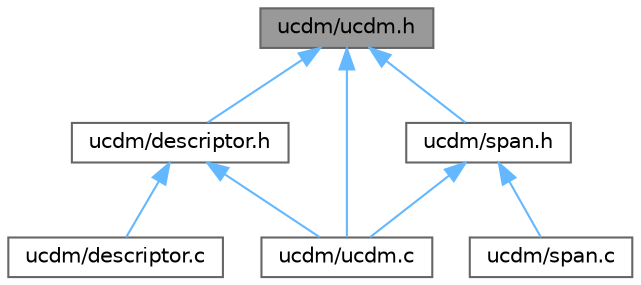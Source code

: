 digraph "ucdm/ucdm.h"
{
 // INTERACTIVE_SVG=YES
 // LATEX_PDF_SIZE
  bgcolor="transparent";
  edge [fontname=Helvetica,fontsize=10,labelfontname=Helvetica,labelfontsize=10];
  node [fontname=Helvetica,fontsize=10,shape=box,height=0.2,width=0.4];
  Node1 [id="Node000001",label="ucdm/ucdm.h",height=0.2,width=0.4,color="gray40", fillcolor="grey60", style="filled", fontcolor="black",tooltip="Interface and usage of the Unified Configuration and Data Manager."];
  Node1 -> Node2 [id="edge1_Node000001_Node000002",dir="back",color="steelblue1",style="solid",tooltip=" "];
  Node2 [id="Node000002",label="ucdm/descriptor.h",height=0.2,width=0.4,color="grey40", fillcolor="white", style="filled",URL="$descriptor_8h.html",tooltip="Descriptor type definitions."];
  Node2 -> Node3 [id="edge2_Node000002_Node000003",dir="back",color="steelblue1",style="solid",tooltip=" "];
  Node3 [id="Node000003",label="ucdm/descriptor.c",height=0.2,width=0.4,color="grey40", fillcolor="white", style="filled",URL="$descriptor_8c.html",tooltip="Descriptor type definitions."];
  Node2 -> Node4 [id="edge3_Node000002_Node000004",dir="back",color="steelblue1",style="solid",tooltip=" "];
  Node4 [id="Node000004",label="ucdm/ucdm.c",height=0.2,width=0.4,color="grey40", fillcolor="white", style="filled",URL="$ucdm_8c.html",tooltip="Implementation the Unified Configuration and Data Manager."];
  Node1 -> Node5 [id="edge4_Node000001_Node000005",dir="back",color="steelblue1",style="solid",tooltip=" "];
  Node5 [id="Node000005",label="ucdm/span.h",height=0.2,width=0.4,color="grey40", fillcolor="white", style="filled",URL="$span_8h.html",tooltip="Support for types spanning multiple registers."];
  Node5 -> Node6 [id="edge5_Node000005_Node000006",dir="back",color="steelblue1",style="solid",tooltip=" "];
  Node6 [id="Node000006",label="ucdm/span.c",height=0.2,width=0.4,color="grey40", fillcolor="white", style="filled",URL="$span_8c.html",tooltip="Support for types spanning multiple registers."];
  Node5 -> Node4 [id="edge6_Node000005_Node000004",dir="back",color="steelblue1",style="solid",tooltip=" "];
  Node1 -> Node4 [id="edge7_Node000001_Node000004",dir="back",color="steelblue1",style="solid",tooltip=" "];
}
